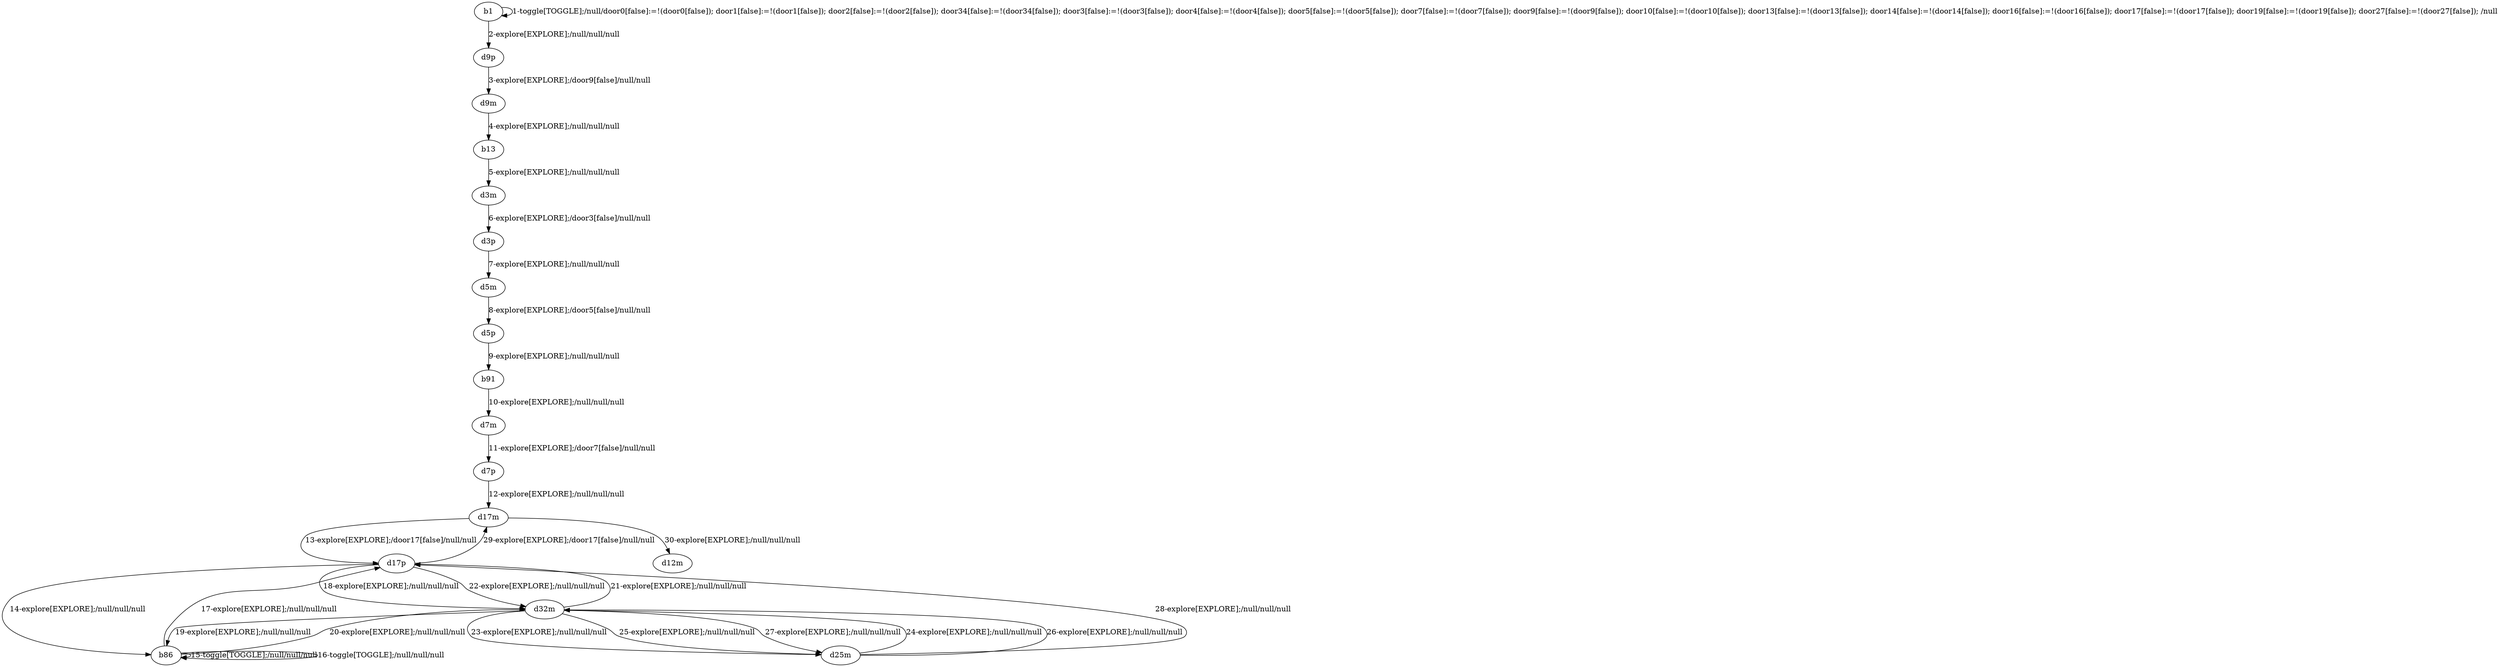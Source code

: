 # Total number of goals covered by this test: 1
# d25m --> d32m

digraph g {
"b1" -> "b1" [label = "1-toggle[TOGGLE];/null/door0[false]:=!(door0[false]); door1[false]:=!(door1[false]); door2[false]:=!(door2[false]); door34[false]:=!(door34[false]); door3[false]:=!(door3[false]); door4[false]:=!(door4[false]); door5[false]:=!(door5[false]); door7[false]:=!(door7[false]); door9[false]:=!(door9[false]); door10[false]:=!(door10[false]); door13[false]:=!(door13[false]); door14[false]:=!(door14[false]); door16[false]:=!(door16[false]); door17[false]:=!(door17[false]); door19[false]:=!(door19[false]); door27[false]:=!(door27[false]); /null"];
"b1" -> "d9p" [label = "2-explore[EXPLORE];/null/null/null"];
"d9p" -> "d9m" [label = "3-explore[EXPLORE];/door9[false]/null/null"];
"d9m" -> "b13" [label = "4-explore[EXPLORE];/null/null/null"];
"b13" -> "d3m" [label = "5-explore[EXPLORE];/null/null/null"];
"d3m" -> "d3p" [label = "6-explore[EXPLORE];/door3[false]/null/null"];
"d3p" -> "d5m" [label = "7-explore[EXPLORE];/null/null/null"];
"d5m" -> "d5p" [label = "8-explore[EXPLORE];/door5[false]/null/null"];
"d5p" -> "b91" [label = "9-explore[EXPLORE];/null/null/null"];
"b91" -> "d7m" [label = "10-explore[EXPLORE];/null/null/null"];
"d7m" -> "d7p" [label = "11-explore[EXPLORE];/door7[false]/null/null"];
"d7p" -> "d17m" [label = "12-explore[EXPLORE];/null/null/null"];
"d17m" -> "d17p" [label = "13-explore[EXPLORE];/door17[false]/null/null"];
"d17p" -> "b86" [label = "14-explore[EXPLORE];/null/null/null"];
"b86" -> "b86" [label = "15-toggle[TOGGLE];/null/null/null"];
"b86" -> "b86" [label = "16-toggle[TOGGLE];/null/null/null"];
"b86" -> "d17p" [label = "17-explore[EXPLORE];/null/null/null"];
"d17p" -> "d32m" [label = "18-explore[EXPLORE];/null/null/null"];
"d32m" -> "b86" [label = "19-explore[EXPLORE];/null/null/null"];
"b86" -> "d32m" [label = "20-explore[EXPLORE];/null/null/null"];
"d32m" -> "d17p" [label = "21-explore[EXPLORE];/null/null/null"];
"d17p" -> "d32m" [label = "22-explore[EXPLORE];/null/null/null"];
"d32m" -> "d25m" [label = "23-explore[EXPLORE];/null/null/null"];
"d25m" -> "d32m" [label = "24-explore[EXPLORE];/null/null/null"];
"d32m" -> "d25m" [label = "25-explore[EXPLORE];/null/null/null"];
"d25m" -> "d32m" [label = "26-explore[EXPLORE];/null/null/null"];
"d32m" -> "d25m" [label = "27-explore[EXPLORE];/null/null/null"];
"d25m" -> "d17p" [label = "28-explore[EXPLORE];/null/null/null"];
"d17p" -> "d17m" [label = "29-explore[EXPLORE];/door17[false]/null/null"];
"d17m" -> "d12m" [label = "30-explore[EXPLORE];/null/null/null"];
}